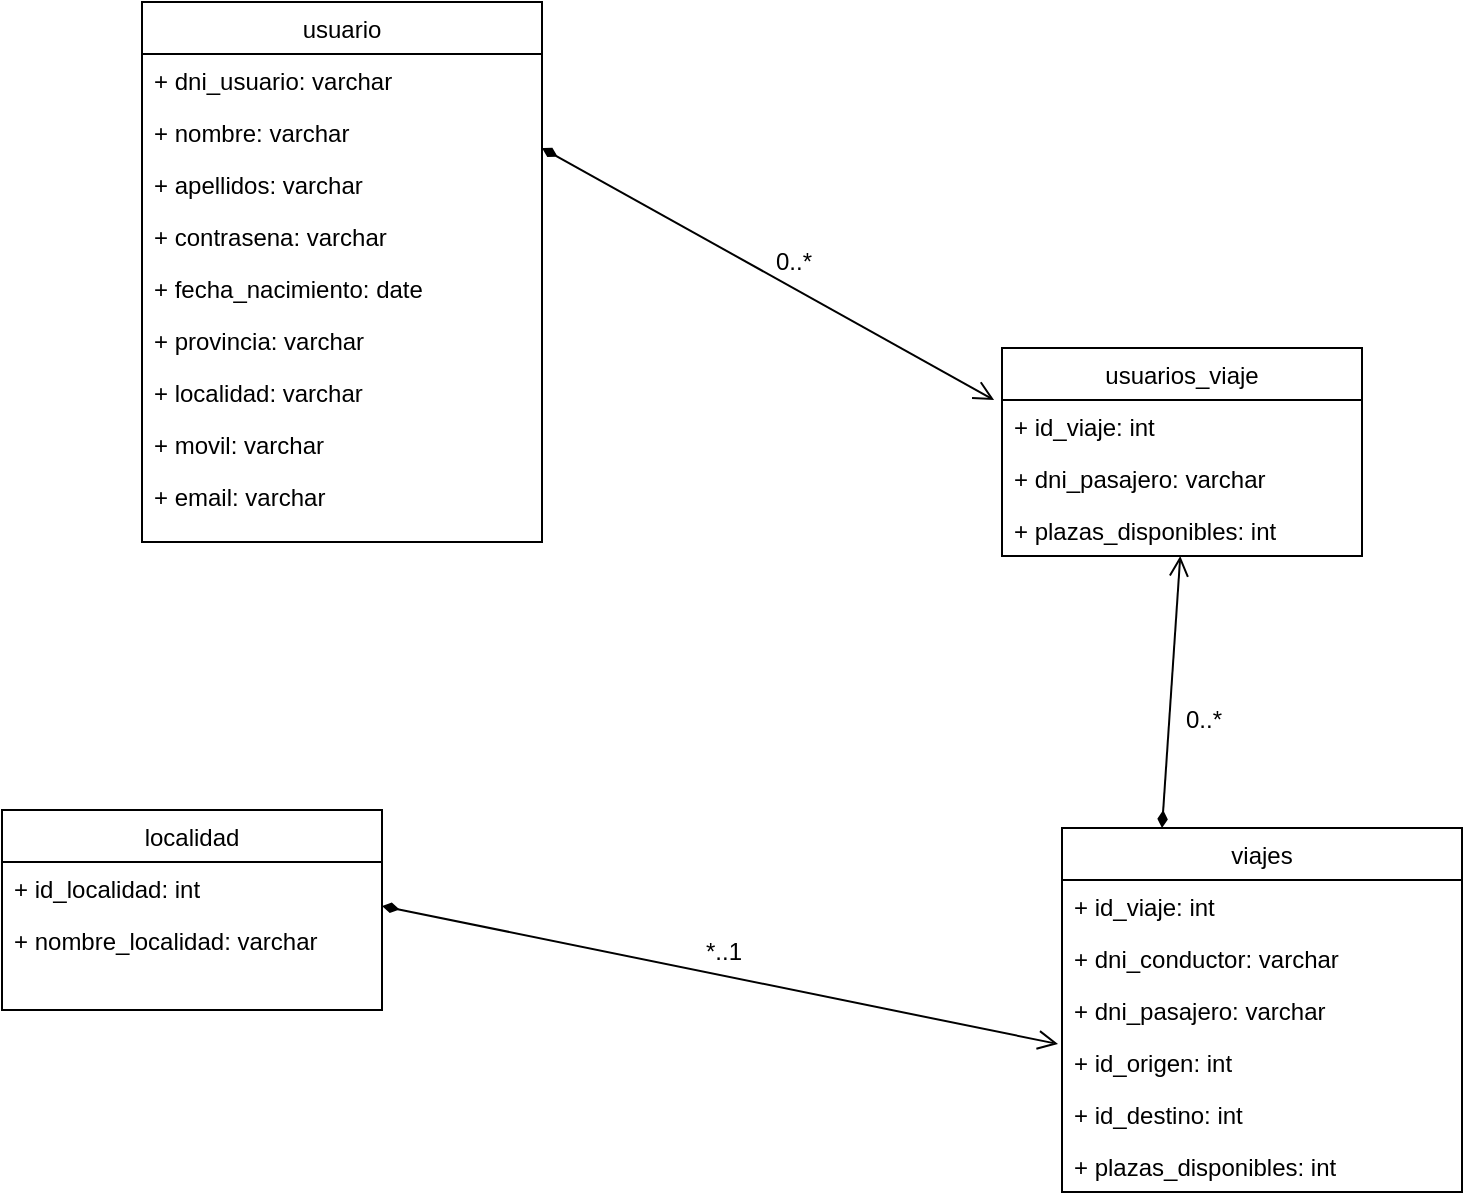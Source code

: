 <mxfile version="10.7.5" type="google"><diagram id="JOKM5zDixD6b9-38eGDb" name="Page-1"><mxGraphModel dx="840" dy="452" grid="1" gridSize="10" guides="1" tooltips="1" connect="1" arrows="1" fold="1" page="1" pageScale="1" pageWidth="827" pageHeight="1169" math="0" shadow="0"><root><mxCell id="0"/><mxCell id="1" parent="0"/><mxCell id="9pXKoBh9I3Lp7Z4Og-63-5" value="localidad" style="swimlane;fontStyle=0;childLayout=stackLayout;horizontal=1;startSize=26;fillColor=none;horizontalStack=0;resizeParent=1;resizeParentMax=0;resizeLast=0;collapsible=1;marginBottom=0;" vertex="1" parent="1"><mxGeometry x="60" y="501" width="190" height="100" as="geometry"/></mxCell><mxCell id="9pXKoBh9I3Lp7Z4Og-63-6" value="+ id_localidad: int&#10;&#10;" style="text;strokeColor=none;fillColor=none;align=left;verticalAlign=top;spacingLeft=4;spacingRight=4;overflow=hidden;rotatable=0;points=[[0,0.5],[1,0.5]];portConstraint=eastwest;" vertex="1" parent="9pXKoBh9I3Lp7Z4Og-63-5"><mxGeometry y="26" width="190" height="26" as="geometry"/></mxCell><mxCell id="9pXKoBh9I3Lp7Z4Og-63-7" value="+ nombre_localidad: varchar" style="text;strokeColor=none;fillColor=none;align=left;verticalAlign=top;spacingLeft=4;spacingRight=4;overflow=hidden;rotatable=0;points=[[0,0.5],[1,0.5]];portConstraint=eastwest;" vertex="1" parent="9pXKoBh9I3Lp7Z4Og-63-5"><mxGeometry y="52" width="190" height="48" as="geometry"/></mxCell><mxCell id="9pXKoBh9I3Lp7Z4Og-63-9" value="usuario" style="swimlane;fontStyle=0;childLayout=stackLayout;horizontal=1;startSize=26;fillColor=none;horizontalStack=0;resizeParent=1;resizeParentMax=0;resizeLast=0;collapsible=1;marginBottom=0;" vertex="1" parent="1"><mxGeometry x="130" y="97" width="200" height="270" as="geometry"/></mxCell><mxCell id="9pXKoBh9I3Lp7Z4Og-63-10" value="+ dni_usuario: varchar" style="text;strokeColor=none;fillColor=none;align=left;verticalAlign=top;spacingLeft=4;spacingRight=4;overflow=hidden;rotatable=0;points=[[0,0.5],[1,0.5]];portConstraint=eastwest;" vertex="1" parent="9pXKoBh9I3Lp7Z4Og-63-9"><mxGeometry y="26" width="200" height="26" as="geometry"/></mxCell><mxCell id="9pXKoBh9I3Lp7Z4Og-63-11" value="+ nombre: varchar" style="text;strokeColor=none;fillColor=none;align=left;verticalAlign=top;spacingLeft=4;spacingRight=4;overflow=hidden;rotatable=0;points=[[0,0.5],[1,0.5]];portConstraint=eastwest;" vertex="1" parent="9pXKoBh9I3Lp7Z4Og-63-9"><mxGeometry y="52" width="200" height="26" as="geometry"/></mxCell><mxCell id="9pXKoBh9I3Lp7Z4Og-63-14" value="+ apellidos: varchar" style="text;strokeColor=none;fillColor=none;align=left;verticalAlign=top;spacingLeft=4;spacingRight=4;overflow=hidden;rotatable=0;points=[[0,0.5],[1,0.5]];portConstraint=eastwest;" vertex="1" parent="9pXKoBh9I3Lp7Z4Og-63-9"><mxGeometry y="78" width="200" height="26" as="geometry"/></mxCell><mxCell id="9pXKoBh9I3Lp7Z4Og-63-15" value="+ contrasena: varchar" style="text;strokeColor=none;fillColor=none;align=left;verticalAlign=top;spacingLeft=4;spacingRight=4;overflow=hidden;rotatable=0;points=[[0,0.5],[1,0.5]];portConstraint=eastwest;" vertex="1" parent="9pXKoBh9I3Lp7Z4Og-63-9"><mxGeometry y="104" width="200" height="26" as="geometry"/></mxCell><mxCell id="9pXKoBh9I3Lp7Z4Og-63-16" value="+ fecha_nacimiento: date" style="text;strokeColor=none;fillColor=none;align=left;verticalAlign=top;spacingLeft=4;spacingRight=4;overflow=hidden;rotatable=0;points=[[0,0.5],[1,0.5]];portConstraint=eastwest;" vertex="1" parent="9pXKoBh9I3Lp7Z4Og-63-9"><mxGeometry y="130" width="200" height="26" as="geometry"/></mxCell><mxCell id="9pXKoBh9I3Lp7Z4Og-63-17" value="+ provincia: varchar" style="text;strokeColor=none;fillColor=none;align=left;verticalAlign=top;spacingLeft=4;spacingRight=4;overflow=hidden;rotatable=0;points=[[0,0.5],[1,0.5]];portConstraint=eastwest;" vertex="1" parent="9pXKoBh9I3Lp7Z4Og-63-9"><mxGeometry y="156" width="200" height="26" as="geometry"/></mxCell><mxCell id="9pXKoBh9I3Lp7Z4Og-63-19" value="+ localidad: varchar" style="text;strokeColor=none;fillColor=none;align=left;verticalAlign=top;spacingLeft=4;spacingRight=4;overflow=hidden;rotatable=0;points=[[0,0.5],[1,0.5]];portConstraint=eastwest;" vertex="1" parent="9pXKoBh9I3Lp7Z4Og-63-9"><mxGeometry y="182" width="200" height="26" as="geometry"/></mxCell><mxCell id="9pXKoBh9I3Lp7Z4Og-63-20" value="+ movil: varchar" style="text;strokeColor=none;fillColor=none;align=left;verticalAlign=top;spacingLeft=4;spacingRight=4;overflow=hidden;rotatable=0;points=[[0,0.5],[1,0.5]];portConstraint=eastwest;" vertex="1" parent="9pXKoBh9I3Lp7Z4Og-63-9"><mxGeometry y="208" width="200" height="26" as="geometry"/></mxCell><mxCell id="9pXKoBh9I3Lp7Z4Og-63-12" value="+ email: varchar&#10;&#10;&#10;" style="text;strokeColor=none;fillColor=none;align=left;verticalAlign=top;spacingLeft=4;spacingRight=4;overflow=hidden;rotatable=0;points=[[0,0.5],[1,0.5]];portConstraint=eastwest;" vertex="1" parent="9pXKoBh9I3Lp7Z4Og-63-9"><mxGeometry y="234" width="200" height="36" as="geometry"/></mxCell><mxCell id="9pXKoBh9I3Lp7Z4Og-63-33" value="viajes" style="swimlane;fontStyle=0;childLayout=stackLayout;horizontal=1;startSize=26;fillColor=none;horizontalStack=0;resizeParent=1;resizeParentMax=0;resizeLast=0;collapsible=1;marginBottom=0;" vertex="1" parent="1"><mxGeometry x="590" y="510" width="200" height="182" as="geometry"/></mxCell><mxCell id="9pXKoBh9I3Lp7Z4Og-63-34" value="+ id_viaje: int" style="text;strokeColor=none;fillColor=none;align=left;verticalAlign=top;spacingLeft=4;spacingRight=4;overflow=hidden;rotatable=0;points=[[0,0.5],[1,0.5]];portConstraint=eastwest;" vertex="1" parent="9pXKoBh9I3Lp7Z4Og-63-33"><mxGeometry y="26" width="200" height="26" as="geometry"/></mxCell><mxCell id="9pXKoBh9I3Lp7Z4Og-63-35" value="+ dni_conductor: varchar" style="text;strokeColor=none;fillColor=none;align=left;verticalAlign=top;spacingLeft=4;spacingRight=4;overflow=hidden;rotatable=0;points=[[0,0.5],[1,0.5]];portConstraint=eastwest;" vertex="1" parent="9pXKoBh9I3Lp7Z4Og-63-33"><mxGeometry y="52" width="200" height="26" as="geometry"/></mxCell><mxCell id="9pXKoBh9I3Lp7Z4Og-63-36" value="+ dni_pasajero: varchar" style="text;strokeColor=none;fillColor=none;align=left;verticalAlign=top;spacingLeft=4;spacingRight=4;overflow=hidden;rotatable=0;points=[[0,0.5],[1,0.5]];portConstraint=eastwest;" vertex="1" parent="9pXKoBh9I3Lp7Z4Og-63-33"><mxGeometry y="78" width="200" height="26" as="geometry"/></mxCell><mxCell id="9pXKoBh9I3Lp7Z4Og-63-37" value="+ id_origen: int" style="text;strokeColor=none;fillColor=none;align=left;verticalAlign=top;spacingLeft=4;spacingRight=4;overflow=hidden;rotatable=0;points=[[0,0.5],[1,0.5]];portConstraint=eastwest;" vertex="1" parent="9pXKoBh9I3Lp7Z4Og-63-33"><mxGeometry y="104" width="200" height="26" as="geometry"/></mxCell><mxCell id="9pXKoBh9I3Lp7Z4Og-63-38" value="+ id_destino: int" style="text;strokeColor=none;fillColor=none;align=left;verticalAlign=top;spacingLeft=4;spacingRight=4;overflow=hidden;rotatable=0;points=[[0,0.5],[1,0.5]];portConstraint=eastwest;" vertex="1" parent="9pXKoBh9I3Lp7Z4Og-63-33"><mxGeometry y="130" width="200" height="26" as="geometry"/></mxCell><mxCell id="9pXKoBh9I3Lp7Z4Og-63-39" value="+ plazas_disponibles: int" style="text;strokeColor=none;fillColor=none;align=left;verticalAlign=top;spacingLeft=4;spacingRight=4;overflow=hidden;rotatable=0;points=[[0,0.5],[1,0.5]];portConstraint=eastwest;" vertex="1" parent="9pXKoBh9I3Lp7Z4Og-63-33"><mxGeometry y="156" width="200" height="26" as="geometry"/></mxCell><mxCell id="9pXKoBh9I3Lp7Z4Og-63-47" value="" style="endArrow=open;startArrow=diamondThin;endFill=0;startFill=1;endSize=8;html=1;entryX=-0.01;entryY=0.154;entryDx=0;entryDy=0;entryPerimeter=0;" edge="1" parent="1" target="9pXKoBh9I3Lp7Z4Og-63-37"><mxGeometry width="160" relative="1" as="geometry"><mxPoint x="250" y="549" as="sourcePoint"/><mxPoint x="413" y="548.5" as="targetPoint"/></mxGeometry></mxCell><mxCell id="9pXKoBh9I3Lp7Z4Og-63-48" value="*..1" style="text;html=1;resizable=0;points=[];autosize=1;align=left;verticalAlign=top;spacingTop=-4;" vertex="1" parent="1"><mxGeometry x="410" y="562" width="30" height="20" as="geometry"/></mxCell><mxCell id="9pXKoBh9I3Lp7Z4Og-63-49" value="usuarios_viaje" style="swimlane;fontStyle=0;childLayout=stackLayout;horizontal=1;startSize=26;fillColor=none;horizontalStack=0;resizeParent=1;resizeParentMax=0;resizeLast=0;collapsible=1;marginBottom=0;" vertex="1" parent="1"><mxGeometry x="560" y="270" width="180" height="104" as="geometry"/></mxCell><mxCell id="9pXKoBh9I3Lp7Z4Og-63-50" value="+ id_viaje: int" style="text;strokeColor=none;fillColor=none;align=left;verticalAlign=top;spacingLeft=4;spacingRight=4;overflow=hidden;rotatable=0;points=[[0,0.5],[1,0.5]];portConstraint=eastwest;" vertex="1" parent="9pXKoBh9I3Lp7Z4Og-63-49"><mxGeometry y="26" width="180" height="26" as="geometry"/></mxCell><mxCell id="9pXKoBh9I3Lp7Z4Og-63-51" value="+ dni_pasajero: varchar" style="text;strokeColor=none;fillColor=none;align=left;verticalAlign=top;spacingLeft=4;spacingRight=4;overflow=hidden;rotatable=0;points=[[0,0.5],[1,0.5]];portConstraint=eastwest;" vertex="1" parent="9pXKoBh9I3Lp7Z4Og-63-49"><mxGeometry y="52" width="180" height="26" as="geometry"/></mxCell><mxCell id="9pXKoBh9I3Lp7Z4Og-63-52" value="+ plazas_disponibles: int" style="text;strokeColor=none;fillColor=none;align=left;verticalAlign=top;spacingLeft=4;spacingRight=4;overflow=hidden;rotatable=0;points=[[0,0.5],[1,0.5]];portConstraint=eastwest;" vertex="1" parent="9pXKoBh9I3Lp7Z4Og-63-49"><mxGeometry y="78" width="180" height="26" as="geometry"/></mxCell><mxCell id="9pXKoBh9I3Lp7Z4Og-63-53" value="" style="endArrow=open;startArrow=diamondThin;endFill=0;startFill=1;endSize=8;html=1;entryX=-0.022;entryY=0;entryDx=0;entryDy=0;entryPerimeter=0;" edge="1" parent="1" target="9pXKoBh9I3Lp7Z4Og-63-50"><mxGeometry width="160" relative="1" as="geometry"><mxPoint x="330" y="170" as="sourcePoint"/><mxPoint x="490" y="170" as="targetPoint"/></mxGeometry></mxCell><mxCell id="9pXKoBh9I3Lp7Z4Og-63-54" value="" style="endArrow=open;startArrow=diamondThin;endFill=0;startFill=1;endSize=8;html=1;exitX=0.25;exitY=0;exitDx=0;exitDy=0;" edge="1" parent="1" source="9pXKoBh9I3Lp7Z4Og-63-33" target="9pXKoBh9I3Lp7Z4Og-63-52"><mxGeometry width="160" relative="1" as="geometry"><mxPoint x="620" y="450" as="sourcePoint"/><mxPoint x="780" y="450" as="targetPoint"/></mxGeometry></mxCell><mxCell id="9pXKoBh9I3Lp7Z4Og-63-55" value="0..*" style="text;html=1;resizable=0;points=[];autosize=1;align=left;verticalAlign=top;spacingTop=-4;" vertex="1" parent="1"><mxGeometry x="445" y="217" width="30" height="20" as="geometry"/></mxCell><mxCell id="9pXKoBh9I3Lp7Z4Og-63-56" value="0..*" style="text;html=1;resizable=0;points=[];autosize=1;align=left;verticalAlign=top;spacingTop=-4;" vertex="1" parent="1"><mxGeometry x="650" y="446" width="30" height="20" as="geometry"/></mxCell></root></mxGraphModel></diagram></mxfile>